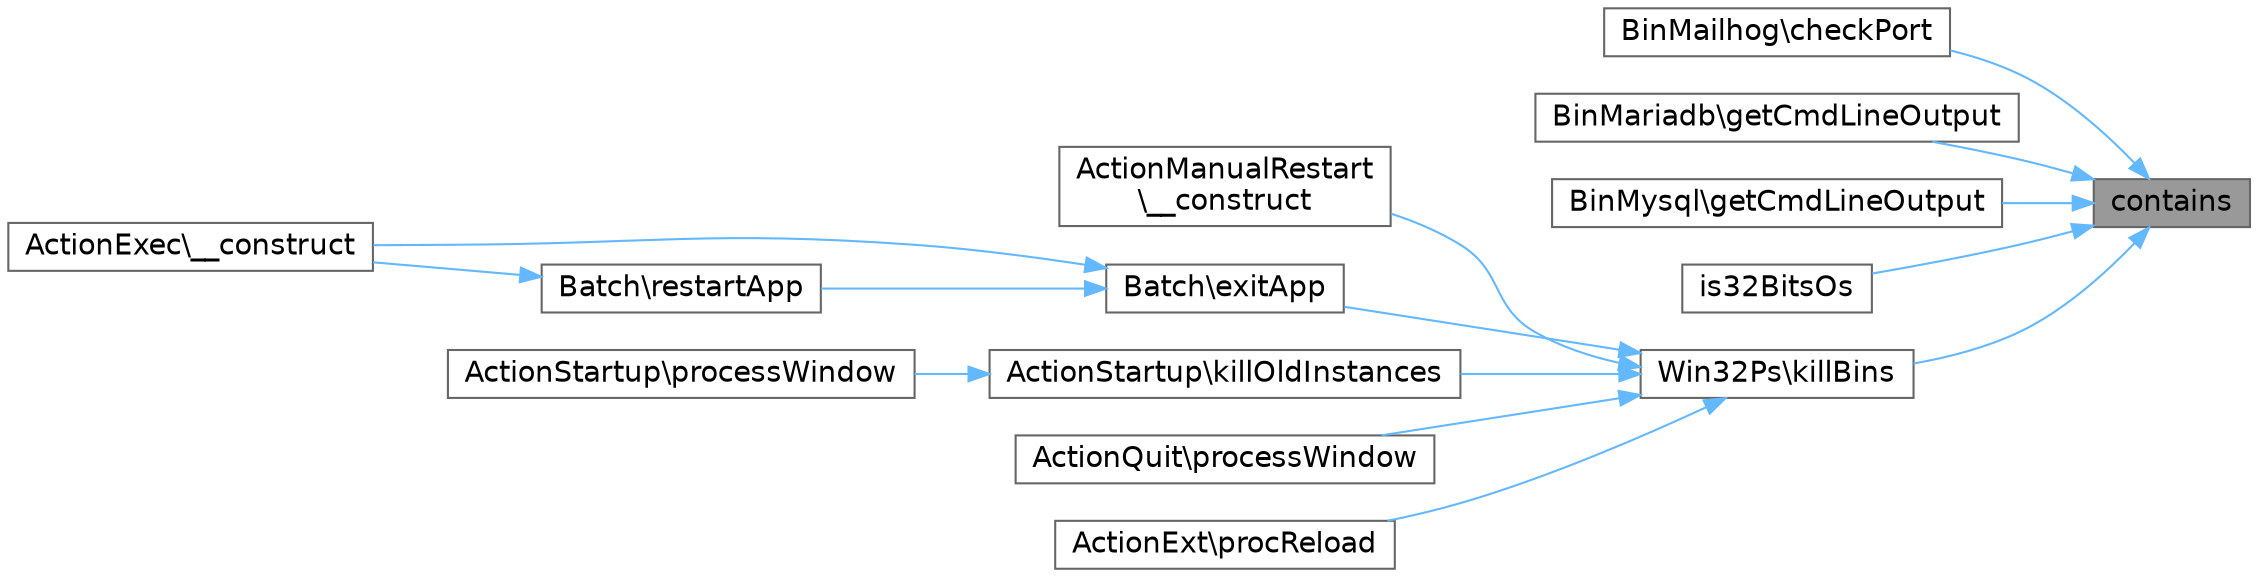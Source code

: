 digraph "contains"
{
 // LATEX_PDF_SIZE
  bgcolor="transparent";
  edge [fontname=Helvetica,fontsize=14,labelfontname=Helvetica,labelfontsize=14];
  node [fontname=Helvetica,fontsize=14,shape=box,height=0.2,width=0.4];
  rankdir="RL";
  Node1 [id="Node000001",label="contains",height=0.2,width=0.4,color="gray40", fillcolor="grey60", style="filled", fontcolor="black",tooltip=" "];
  Node1 -> Node2 [id="edge1_Node000001_Node000002",dir="back",color="steelblue1",style="solid",tooltip=" "];
  Node2 [id="Node000002",label="BinMailhog\\checkPort",height=0.2,width=0.4,color="grey40", fillcolor="white", style="filled",URL="$db/df2/classBinMailhog.html#a6ac161241c3339d3885d9ab6e53dca82",tooltip=" "];
  Node1 -> Node3 [id="edge2_Node000001_Node000003",dir="back",color="steelblue1",style="solid",tooltip=" "];
  Node3 [id="Node000003",label="BinMariadb\\getCmdLineOutput",height=0.2,width=0.4,color="grey40", fillcolor="white", style="filled",URL="$d4/d8f/classBinMariadb.html#a57b46970f89977bc5f86f5283523c6e4",tooltip=" "];
  Node1 -> Node4 [id="edge3_Node000001_Node000004",dir="back",color="steelblue1",style="solid",tooltip=" "];
  Node4 [id="Node000004",label="BinMysql\\getCmdLineOutput",height=0.2,width=0.4,color="grey40", fillcolor="white", style="filled",URL="$d6/d88/classBinMysql.html#a57b46970f89977bc5f86f5283523c6e4",tooltip=" "];
  Node1 -> Node5 [id="edge4_Node000001_Node000005",dir="back",color="steelblue1",style="solid",tooltip=" "];
  Node5 [id="Node000005",label="is32BitsOs",height=0.2,width=0.4,color="grey40", fillcolor="white", style="filled",URL="$d6/de4/classUtil.html#ac0a121de1f0ca4fe60c7726d398061fc",tooltip=" "];
  Node1 -> Node6 [id="edge5_Node000001_Node000006",dir="back",color="steelblue1",style="solid",tooltip=" "];
  Node6 [id="Node000006",label="Win32Ps\\killBins",height=0.2,width=0.4,color="grey40", fillcolor="white", style="filled",URL="$dc/ddb/classWin32Ps.html#aaf3a3d60cfa7edaef259faf15171f1bb",tooltip=" "];
  Node6 -> Node7 [id="edge6_Node000006_Node000007",dir="back",color="steelblue1",style="solid",tooltip=" "];
  Node7 [id="Node000007",label="ActionManualRestart\l\\__construct",height=0.2,width=0.4,color="grey40", fillcolor="white", style="filled",URL="$d0/d9f/classActionManualRestart.html#a57b60b4976a2c5d1e40f2d11aa72aa7d",tooltip=" "];
  Node6 -> Node8 [id="edge7_Node000006_Node000008",dir="back",color="steelblue1",style="solid",tooltip=" "];
  Node8 [id="Node000008",label="Batch\\exitApp",height=0.2,width=0.4,color="grey40", fillcolor="white", style="filled",URL="$da/dbb/classBatch.html#aca27f962f806f8bce07383b0b0b60a39",tooltip=" "];
  Node8 -> Node9 [id="edge8_Node000008_Node000009",dir="back",color="steelblue1",style="solid",tooltip=" "];
  Node9 [id="Node000009",label="ActionExec\\__construct",height=0.2,width=0.4,color="grey40", fillcolor="white", style="filled",URL="$db/d8f/classActionExec.html#a57b60b4976a2c5d1e40f2d11aa72aa7d",tooltip=" "];
  Node8 -> Node10 [id="edge9_Node000008_Node000010",dir="back",color="steelblue1",style="solid",tooltip=" "];
  Node10 [id="Node000010",label="Batch\\restartApp",height=0.2,width=0.4,color="grey40", fillcolor="white", style="filled",URL="$da/dbb/classBatch.html#aec4e90053a1b80c468077e8f76544b8f",tooltip=" "];
  Node10 -> Node9 [id="edge10_Node000010_Node000009",dir="back",color="steelblue1",style="solid",tooltip=" "];
  Node6 -> Node11 [id="edge11_Node000006_Node000011",dir="back",color="steelblue1",style="solid",tooltip=" "];
  Node11 [id="Node000011",label="ActionStartup\\killOldInstances",height=0.2,width=0.4,color="grey40", fillcolor="white", style="filled",URL="$d1/db8/classActionStartup.html#a1d3e96408243de0ee233f01ddde67042",tooltip=" "];
  Node11 -> Node12 [id="edge12_Node000011_Node000012",dir="back",color="steelblue1",style="solid",tooltip=" "];
  Node12 [id="Node000012",label="ActionStartup\\processWindow",height=0.2,width=0.4,color="grey40", fillcolor="white", style="filled",URL="$d1/db8/classActionStartup.html#adba450ef82fe3ce72172fb9ab22588cb",tooltip=" "];
  Node6 -> Node13 [id="edge13_Node000006_Node000013",dir="back",color="steelblue1",style="solid",tooltip=" "];
  Node13 [id="Node000013",label="ActionQuit\\processWindow",height=0.2,width=0.4,color="grey40", fillcolor="white", style="filled",URL="$de/d86/classActionQuit.html#adba450ef82fe3ce72172fb9ab22588cb",tooltip=" "];
  Node6 -> Node14 [id="edge14_Node000006_Node000014",dir="back",color="steelblue1",style="solid",tooltip=" "];
  Node14 [id="Node000014",label="ActionExt\\procReload",height=0.2,width=0.4,color="grey40", fillcolor="white", style="filled",URL="$d1/d42/classActionExt.html#af4d587deb551a8192a7095cf9651f455",tooltip=" "];
}
